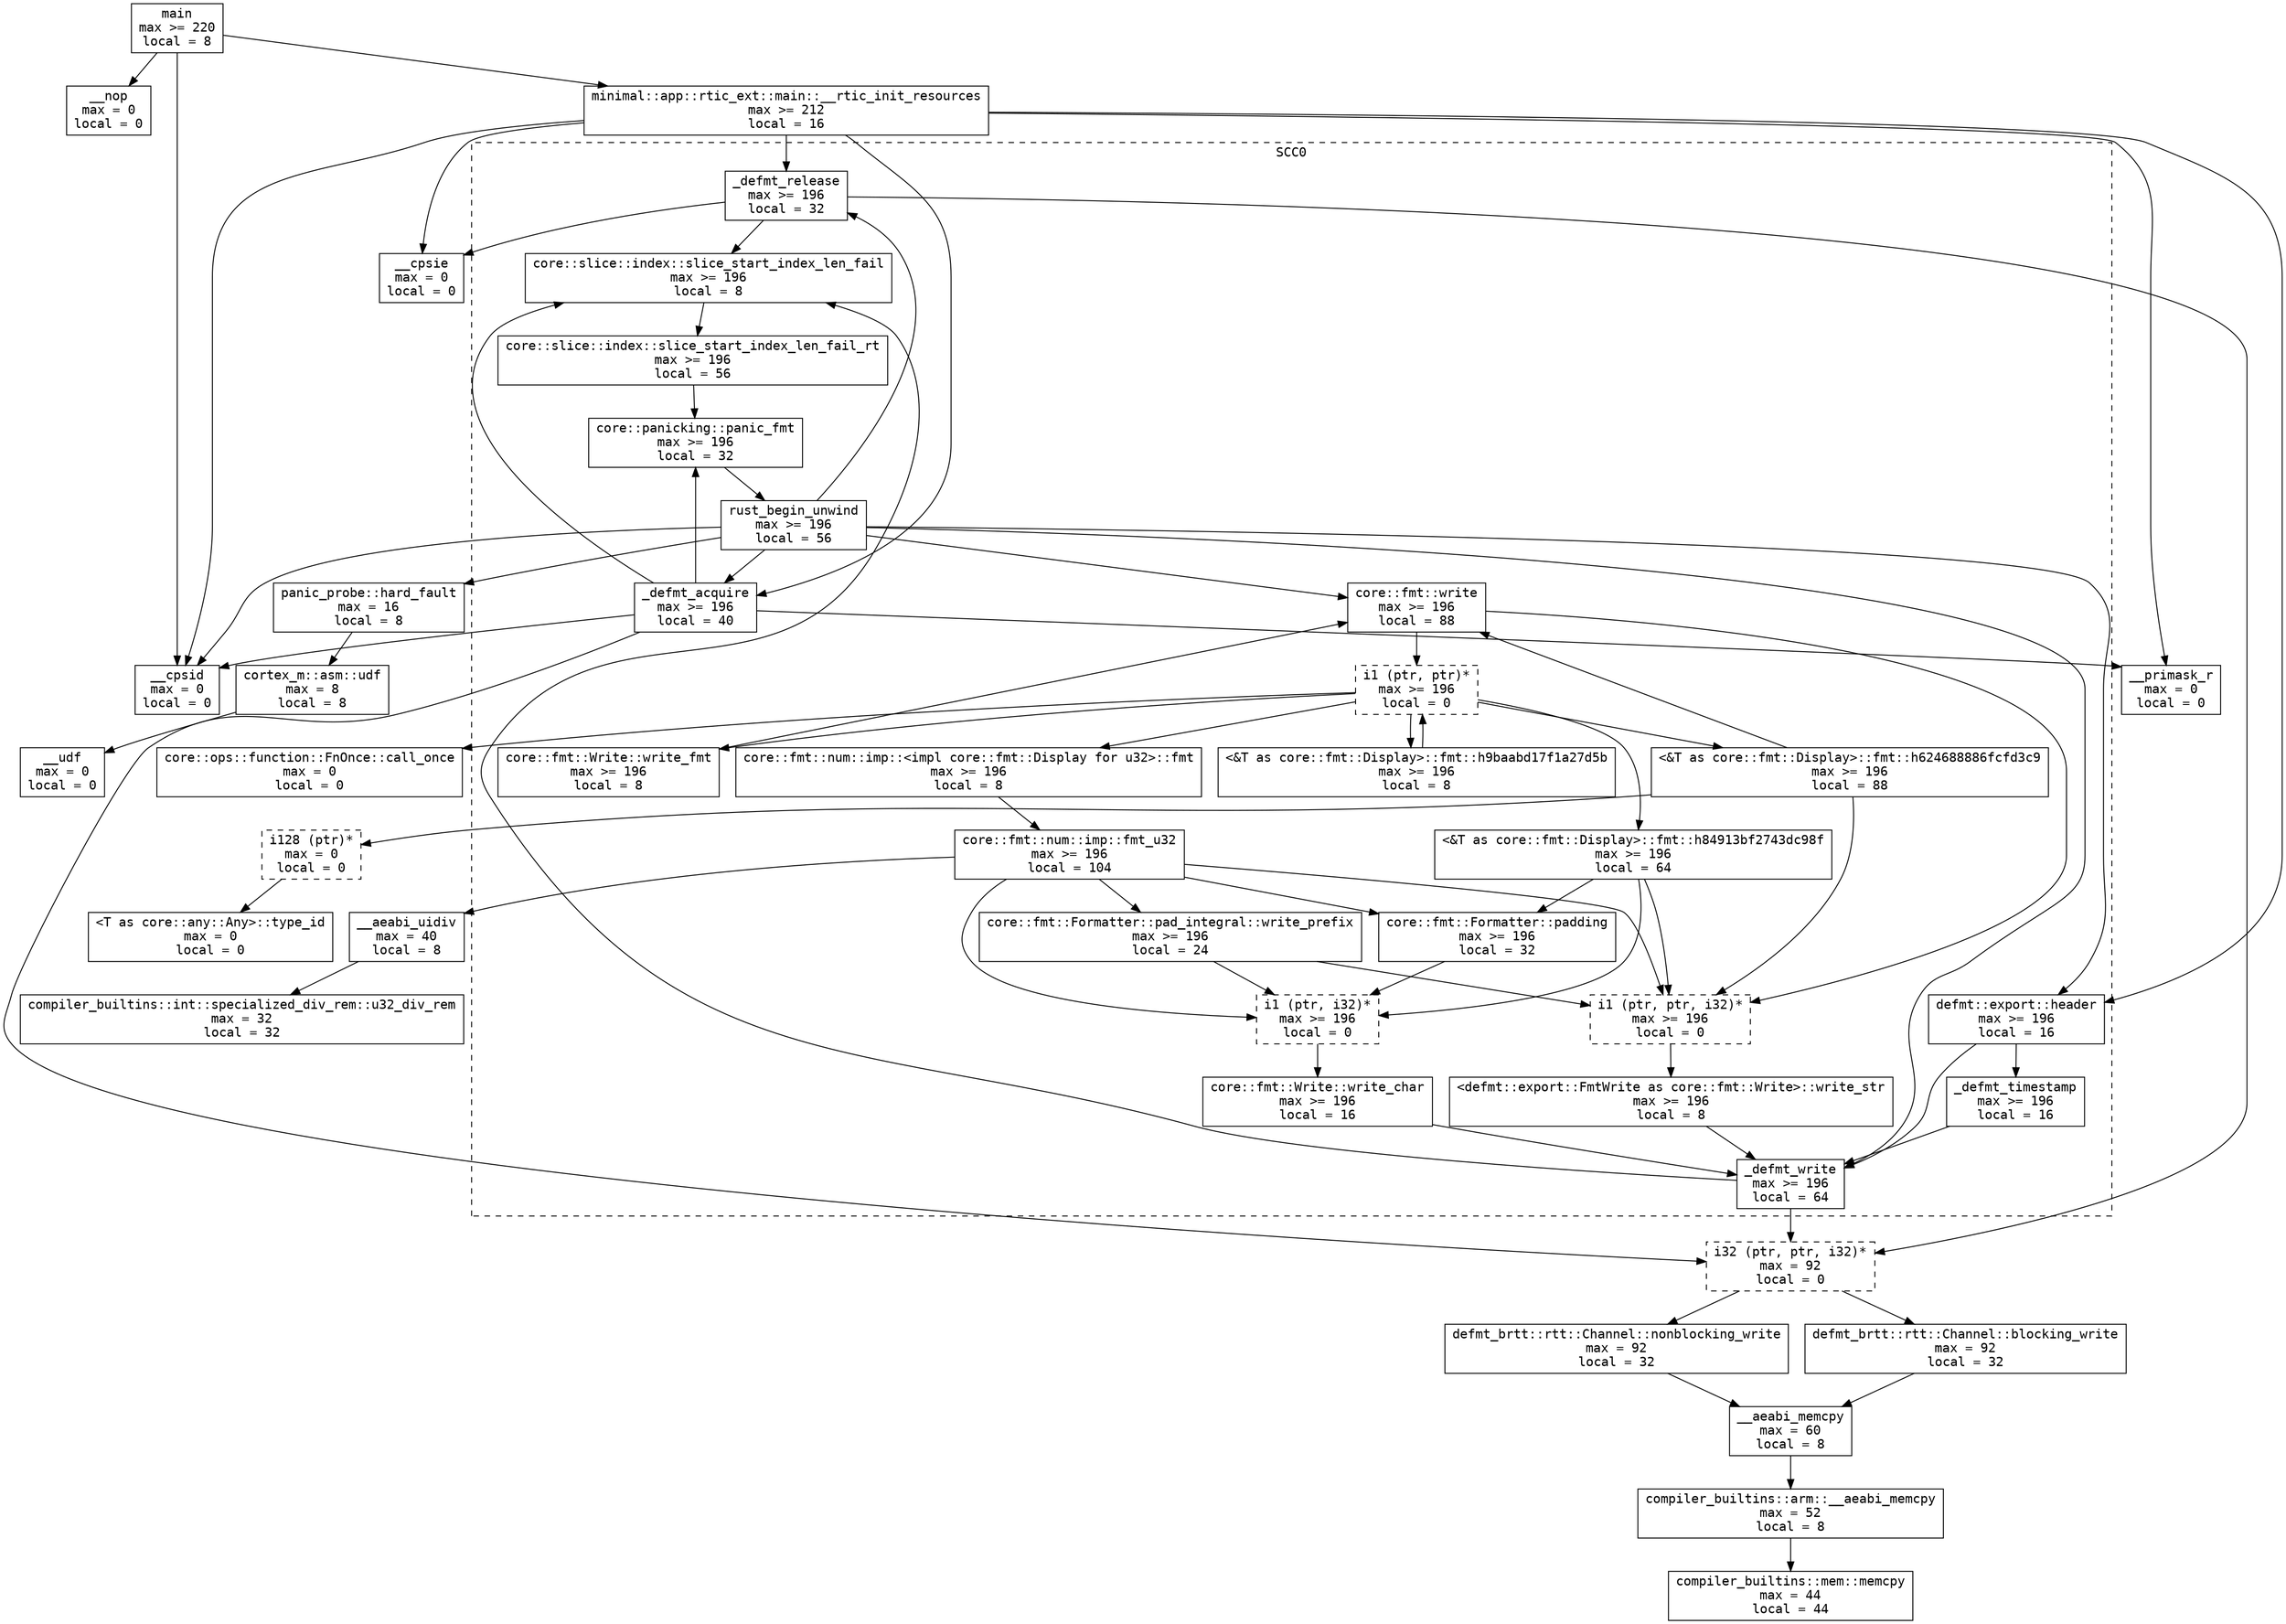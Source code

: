 digraph {
    node [fontname=monospace shape=box]
    0 [label="main\nmax >= 220\nlocal = 8"]
    1 [label="__nop\nmax = 0\nlocal = 0"]
    2 [label="minimal::app::rtic_ext::main::__rtic_init_resources\nmax >= 212\nlocal = 16"]
    3 [label="__cpsid\nmax = 0\nlocal = 0"]
    4 [label="__cpsie\nmax = 0\nlocal = 0"]
    5 [label="__primask_r\nmax = 0\nlocal = 0"]
    6 [label="_defmt_release\nmax >= 196\nlocal = 32"]
    7 [label="defmt::export::header\nmax >= 196\nlocal = 16"]
    8 [label="_defmt_acquire\nmax >= 196\nlocal = 40"]
    9 [label="i32 (ptr, ptr, i32)*\nmax = 92\nlocal = 0" style=dashed]
    10 [label="core::slice::index::slice_start_index_len_fail\nmax >= 196\nlocal = 8"]
    11 [label="core::panicking::panic_fmt\nmax >= 196\nlocal = 32"]
    12 [label="rust_begin_unwind\nmax >= 196\nlocal = 56"]
    13 [label="panic_probe::hard_fault\nmax = 16\nlocal = 8"]
    14 [label="core::fmt::write\nmax >= 196\nlocal = 88"]
    15 [label="_defmt_write\nmax >= 196\nlocal = 64"]
    16 [label="_defmt_timestamp\nmax >= 196\nlocal = 16"]
    17 [label="core::slice::index::slice_start_index_len_fail_rt\nmax >= 196\nlocal = 56"]
    18 [label="defmt_brtt::rtt::Channel::nonblocking_write\nmax = 92\nlocal = 32"]
    19 [label="defmt_brtt::rtt::Channel::blocking_write\nmax = 92\nlocal = 32"]
    20 [label="__aeabi_memcpy\nmax = 60\nlocal = 8"]
    21 [label="compiler_builtins::arm::__aeabi_memcpy\nmax = 52\nlocal = 8"]
    22 [label="compiler_builtins::mem::memcpy\nmax = 44\nlocal = 44"]
    23 [label="i1 (ptr, ptr)*\nmax >= 196\nlocal = 0" style=dashed]
    24 [label="i1 (ptr, ptr, i32)*\nmax >= 196\nlocal = 0" style=dashed]
    25 [label="<defmt::export::FmtWrite as core::fmt::Write>::write_str\nmax >= 196\nlocal = 8"]
    26 [label="<&T as core::fmt::Display>::fmt::h624688886fcfd3c9\nmax >= 196\nlocal = 88"]
    27 [label="core::fmt::Write::write_fmt\nmax >= 196\nlocal = 8"]
    28 [label="<&T as core::fmt::Display>::fmt::h9baabd17f1a27d5b\nmax >= 196\nlocal = 8"]
    29 [label="<&T as core::fmt::Display>::fmt::h84913bf2743dc98f\nmax >= 196\nlocal = 64"]
    30 [label="core::ops::function::FnOnce::call_once\nmax = 0\nlocal = 0"]
    31 [label="core::fmt::num::imp::<impl core::fmt::Display for u32>::fmt\nmax >= 196\nlocal = 8"]
    32 [label="core::fmt::num::imp::fmt_u32\nmax >= 196\nlocal = 104"]
    33 [label="i1 (ptr, i32)*\nmax >= 196\nlocal = 0" style=dashed]
    34 [label="__aeabi_uidiv\nmax = 40\nlocal = 8"]
    35 [label="core::fmt::Formatter::padding\nmax >= 196\nlocal = 32"]
    36 [label="core::fmt::Formatter::pad_integral::write_prefix\nmax >= 196\nlocal = 24"]
    37 [label="core::fmt::Write::write_char\nmax >= 196\nlocal = 16"]
    38 [label="compiler_builtins::int::specialized_div_rem::u32_div_rem\nmax = 32\nlocal = 32"]
    39 [label="i128 (ptr)*\nmax = 0\nlocal = 0" style=dashed]
    40 [label="<T as core::any::Any>::type_id\nmax = 0\nlocal = 0"]
    41 [label="cortex_m::asm::udf\nmax = 8\nlocal = 8"]
    42 [label="__udf\nmax = 0\nlocal = 0"]
    0 -> 1
    0 -> 2
    0 -> 3
    2 -> 4
    2 -> 3
    2 -> 5
    2 -> 6
    2 -> 7
    2 -> 8
    8 -> 9
    8 -> 10
    8 -> 11
    8 -> 3
    8 -> 5
    11 -> 12
    12 -> 13
    12 -> 6
    12 -> 14
    12 -> 15
    12 -> 7
    12 -> 8
    12 -> 3
    7 -> 16
    7 -> 15
    15 -> 9
    15 -> 10
    10 -> 17
    17 -> 11
    9 -> 18
    9 -> 19
    19 -> 20
    20 -> 21
    21 -> 22
    18 -> 20
    16 -> 15
    14 -> 23
    14 -> 24
    24 -> 25
    25 -> 15
    23 -> 26
    23 -> 27
    23 -> 28
    23 -> 29
    23 -> 30
    23 -> 31
    31 -> 32
    32 -> 33
    32 -> 24
    32 -> 34
    32 -> 35
    32 -> 36
    36 -> 33
    36 -> 24
    33 -> 37
    37 -> 15
    35 -> 33
    34 -> 38
    29 -> 33
    29 -> 24
    29 -> 35
    28 -> 23
    27 -> 14
    26 -> 39
    26 -> 24
    26 -> 14
    39 -> 40
    6 -> 9
    6 -> 4
    6 -> 10
    13 -> 41
    41 -> 42

    subgraph cluster_0 {
        style=dashed
        fontname=monospace
        label="SCC0"
        8
        10
        17
        11
        12
        6
        14
        23
        26
        24
        25
        15
        27
        28
        29
        33
        37
        35
        31
        32
        36
        7
        16
    }
}

